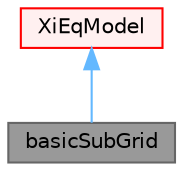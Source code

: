 digraph "basicSubGrid"
{
 // LATEX_PDF_SIZE
  bgcolor="transparent";
  edge [fontname=Helvetica,fontsize=10,labelfontname=Helvetica,labelfontsize=10];
  node [fontname=Helvetica,fontsize=10,shape=box,height=0.2,width=0.4];
  Node1 [id="Node000001",label="basicSubGrid",height=0.2,width=0.4,color="gray40", fillcolor="grey60", style="filled", fontcolor="black",tooltip="Basic sub-grid obstacle flame-wrinkling enhancement factor model. Details supplied by J Puttock 2/7/0..."];
  Node2 -> Node1 [id="edge1_Node000001_Node000002",dir="back",color="steelblue1",style="solid",tooltip=" "];
  Node2 [id="Node000002",label="XiEqModel",height=0.2,width=0.4,color="red", fillcolor="#FFF0F0", style="filled",URL="$classFoam_1_1XiEqModel.html",tooltip="Base-class for all XiEq models used by the b-XiEq combustion model. The available models are : basicX..."];
}
